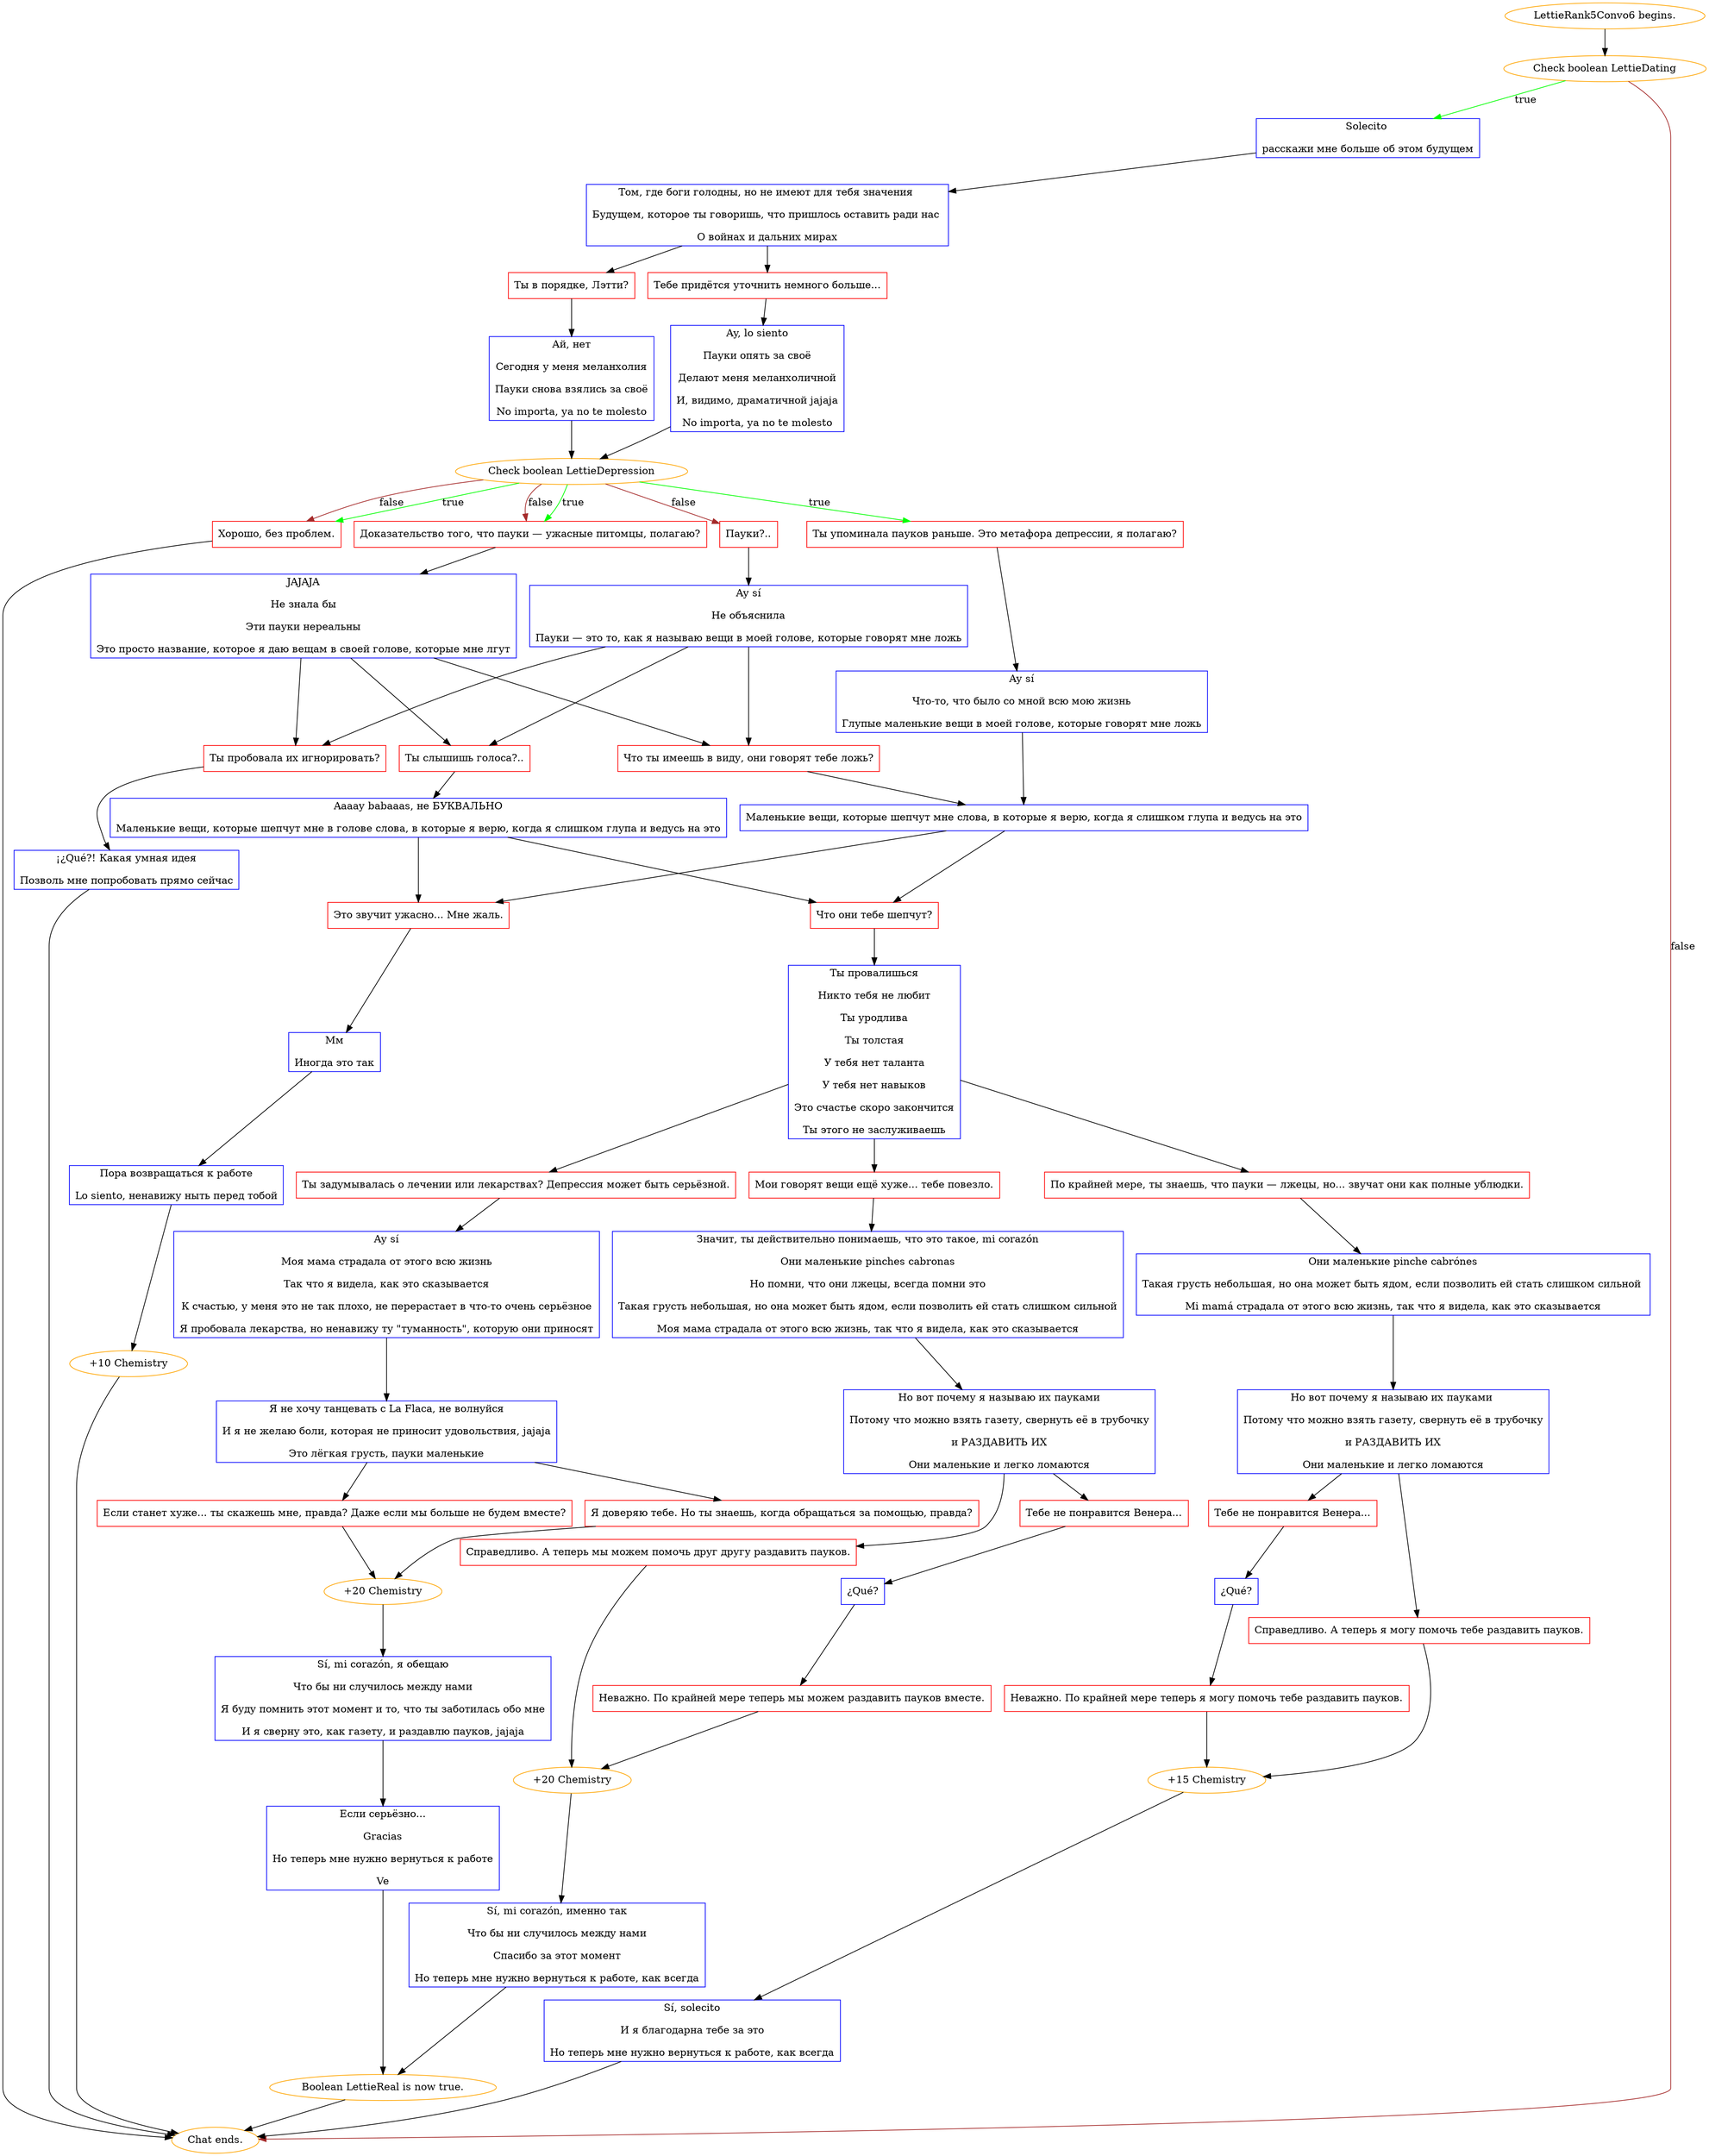 digraph {
	"LettieRank5Convo6 begins." [color=orange];
		"LettieRank5Convo6 begins." -> j1229414268;
	j1229414268 [label="Check boolean LettieDating",color=orange];
		j1229414268 -> j292491039 [label=true,color=green];
		j1229414268 -> "Chat ends." [label=false,color=brown];
	j292491039 [label="Solecito 
расскажи мне больше об этом будущем",shape=box,color=blue];
		j292491039 -> j1455544942;
	"Chat ends." [color=orange];
	j1455544942 [label="Том, где боги голодны, но не имеют для тебя значения 
Будущем, которое ты говоришь, что пришлось оставить ради нас 
О войнах и дальних мирах",shape=box,color=blue];
		j1455544942 -> j32250740;
		j1455544942 -> j2144363607;
	j32250740 [label="Ты в порядке, Лэтти?",shape=box,color=red];
		j32250740 -> j447358564;
	j2144363607 [label="Тебе придётся уточнить немного больше...",shape=box,color=red];
		j2144363607 -> j3592848486;
	j447358564 [label="Ай, нет
Сегодня у меня меланхолия
Пауки снова взялись за своё
No importa, ya no te molesto",shape=box,color=blue];
		j447358564 -> j1027157091;
	j3592848486 [label="Ay, lo siento
Пауки опять за своё
Делают меня меланхоличной
И, видимо, драматичной jajaja
No importa, ya no te molesto",shape=box,color=blue];
		j3592848486 -> j1027157091;
	j1027157091 [label="Check boolean LettieDepression",color=orange];
		j1027157091 -> j932935770 [label=true,color=green];
		j1027157091 -> j1018507024 [label=true,color=green];
		j1027157091 -> j2398127370 [label=true,color=green];
		j1027157091 -> j3193045609 [label=false,color=brown];
		j1027157091 -> j1018507024 [label=false,color=brown];
		j1027157091 -> j2398127370 [label=false,color=brown];
	j932935770 [label="Ты упоминала пауков раньше. Это метафора депрессии, я полагаю?",shape=box,color=red];
		j932935770 -> j171763406;
	j1018507024 [label="Доказательство того, что пауки — ужасные питомцы, полагаю?",shape=box,color=red];
		j1018507024 -> j2260102221;
	j2398127370 [label="Хорошо, без проблем.",shape=box,color=red];
		j2398127370 -> "Chat ends.";
	j3193045609 [label="Пауки?..",shape=box,color=red];
		j3193045609 -> j3261487327;
	j171763406 [label="Ay sí
Что-то, что было со мной всю мою жизнь
Глупые маленькие вещи в моей голове, которые говорят мне ложь",shape=box,color=blue];
		j171763406 -> j1069499911;
	j2260102221 [label="JAJAJA
Не знала бы
Эти пауки нереальны
Это просто название, которое я даю вещам в своей голове, которые мне лгут",shape=box,color=blue];
		j2260102221 -> j2235335712;
		j2260102221 -> j2866803481;
		j2260102221 -> j4226113476;
	j3261487327 [label="Ay sí
Не объяснила
Пауки — это то, как я называю вещи в моей голове, которые говорят мне ложь",shape=box,color=blue];
		j3261487327 -> j2235335712;
		j3261487327 -> j2866803481;
		j3261487327 -> j4226113476;
	j1069499911 [label="Маленькие вещи, которые шепчут мне слова, в которые я верю, когда я слишком глупа и ведусь на это",shape=box,color=blue];
		j1069499911 -> j3947847614;
		j1069499911 -> j3733890283;
	j2235335712 [label="Что ты имеешь в виду, они говорят тебе ложь?",shape=box,color=red];
		j2235335712 -> j1069499911;
	j2866803481 [label="Ты слышишь голоса?..",shape=box,color=red];
		j2866803481 -> j1314252932;
	j4226113476 [label="Ты пробовала их игнорировать?",shape=box,color=red];
		j4226113476 -> j3881939240;
	j3947847614 [label="Что они тебе шепчут?",shape=box,color=red];
		j3947847614 -> j2722662748;
	j3733890283 [label="Это звучит ужасно... Мне жаль.",shape=box,color=red];
		j3733890283 -> j808289598;
	j1314252932 [label="Aaaay babaaas, не БУКВАЛЬНО
Маленькие вещи, которые шепчут мне в голове слова, в которые я верю, когда я слишком глупа и ведусь на это",shape=box,color=blue];
		j1314252932 -> j3947847614;
		j1314252932 -> j3733890283;
	j3881939240 [label="¡¿Qué?! Какая умная идея
Позволь мне попробовать прямо сейчас",shape=box,color=blue];
		j3881939240 -> "Chat ends.";
	j2722662748 [label="Ты провалишься
Никто тебя не любит
Ты уродлива
Ты толстая
У тебя нет таланта
У тебя нет навыков
Это счастье скоро закончится
Ты этого не заслуживаешь",shape=box,color=blue];
		j2722662748 -> j2993019057;
		j2722662748 -> j1727600128;
		j2722662748 -> j4038381553;
	j808289598 [label="Мм
Иногда это так",shape=box,color=blue];
		j808289598 -> j756075144;
	j2993019057 [label="По крайней мере, ты знаешь, что пауки — лжецы, но... звучат они как полные ублюдки.",shape=box,color=red];
		j2993019057 -> j4037095402;
	j1727600128 [label="Мои говорят вещи ещё хуже... тебе повезло.",shape=box,color=red];
		j1727600128 -> j1738877390;
	j4038381553 [label="Ты задумывалась о лечении или лекарствах? Депрессия может быть серьёзной.",shape=box,color=red];
		j4038381553 -> j536709372;
	j756075144 [label="Пора возвращаться к работе
Lo siento, ненавижу ныть перед тобой",shape=box,color=blue];
		j756075144 -> j1933300832;
	j4037095402 [label="Они маленькие pinche cabrónes
Такая грусть небольшая, но она может быть ядом, если позволить ей стать слишком сильной 
Mi mamá страдала от этого всю жизнь, так что я видела, как это сказывается",shape=box,color=blue];
		j4037095402 -> j3863883558;
	j1738877390 [label="Значит, ты действительно понимаешь, что это такое, mi corazón
Они маленькие pinches cabronas
Но помни, что они лжецы, всегда помни это
Такая грусть небольшая, но она может быть ядом, если позволить ей стать слишком сильной
Моя мама страдала от этого всю жизнь, так что я видела, как это сказывается",shape=box,color=blue];
		j1738877390 -> j1115835108;
	j536709372 [label="Ay sí
Моя мама страдала от этого всю жизнь
Так что я видела, как это сказывается
К счастью, у меня это не так плохо, не перерастает в что-то очень серьёзное
Я пробовала лекарства, но ненавижу ту \"туманность\", которую они приносят",shape=box,color=blue];
		j536709372 -> j3296982835;
	j1933300832 [label="+10 Chemistry",color=orange];
		j1933300832 -> "Chat ends.";
	j3863883558 [label="Но вот почему я называю их пауками 
Потому что можно взять газету, свернуть её в трубочку
и РАЗДАВИТЬ ИХ
Они маленькие и легко ломаются",shape=box,color=blue];
		j3863883558 -> j2024945560;
		j3863883558 -> j2086321139;
	j1115835108 [label="Но вот почему я называю их пауками
Потому что можно взять газету, свернуть её в трубочку
и РАЗДАВИТЬ ИХ
Они маленькие и легко ломаются",shape=box,color=blue];
		j1115835108 -> j237675510;
		j1115835108 -> j4152905225;
	j3296982835 [label="Я не хочу танцевать с La Flaca, не волнуйся
И я не желаю боли, которая не приносит удовольствия, jajaja
Это лёгкая грусть, пауки маленькие",shape=box,color=blue];
		j3296982835 -> j4256957005;
		j3296982835 -> j1786278;
	j2024945560 [label="Тебе не понравится Венера...",shape=box,color=red];
		j2024945560 -> j3281104778;
	j2086321139 [label="Справедливо. А теперь я могу помочь тебе раздавить пауков.",shape=box,color=red];
		j2086321139 -> j4282487076;
	j237675510 [label="Тебе не понравится Венера...",shape=box,color=red];
		j237675510 -> j482727525;
	j4152905225 [label="Справедливо. А теперь мы можем помочь друг другу раздавить пауков.",shape=box,color=red];
		j4152905225 -> j2154754346;
	j4256957005 [label="Я доверяю тебе. Но ты знаешь, когда обращаться за помощью, правда?",shape=box,color=red];
		j4256957005 -> j3864823391;
	j1786278 [label="Если станет хуже... ты скажешь мне, правда? Даже если мы больше не будем вместе?",shape=box,color=red];
		j1786278 -> j3864823391;
	j3281104778 [label="¿Qué?",shape=box,color=blue];
		j3281104778 -> j397914163;
	j4282487076 [label="+15 Chemistry",color=orange];
		j4282487076 -> j3653918278;
	j482727525 [label="¿Qué?",shape=box,color=blue];
		j482727525 -> j3736127630;
	j2154754346 [label="+20 Chemistry",color=orange];
		j2154754346 -> j3941731752;
	j3864823391 [label="+20 Chemistry",color=orange];
		j3864823391 -> j2666126484;
	j397914163 [label="Неважно. По крайней мере теперь я могу помочь тебе раздавить пауков.",shape=box,color=red];
		j397914163 -> j4282487076;
	j3653918278 [label="Sí, solecito
И я благодарна тебе за это
Но теперь мне нужно вернуться к работе, как всегда",shape=box,color=blue];
		j3653918278 -> "Chat ends.";
	j3736127630 [label="Неважно. По крайней мере теперь мы можем раздавить пауков вместе.",shape=box,color=red];
		j3736127630 -> j2154754346;
	j3941731752 [label="Sí, mi corazón, именно так
Что бы ни случилось между нами
Спасибо за этот момент
Но теперь мне нужно вернуться к работе, как всегда",shape=box,color=blue];
		j3941731752 -> j1472871842;
	j2666126484 [label="Sí, mi corazón, я обещаю
Что бы ни случилось между нами
Я буду помнить этот момент и то, что ты заботилась обо мне
И я сверну это, как газету, и раздавлю пауков, jajaja",shape=box,color=blue];
		j2666126484 -> j1964395337;
	j1472871842 [label="Boolean LettieReal is now true.",color=orange];
		j1472871842 -> "Chat ends.";
	j1964395337 [label="Если серьёзно...
Gracias
Но теперь мне нужно вернуться к работе
Ve",shape=box,color=blue];
		j1964395337 -> j1472871842;
}